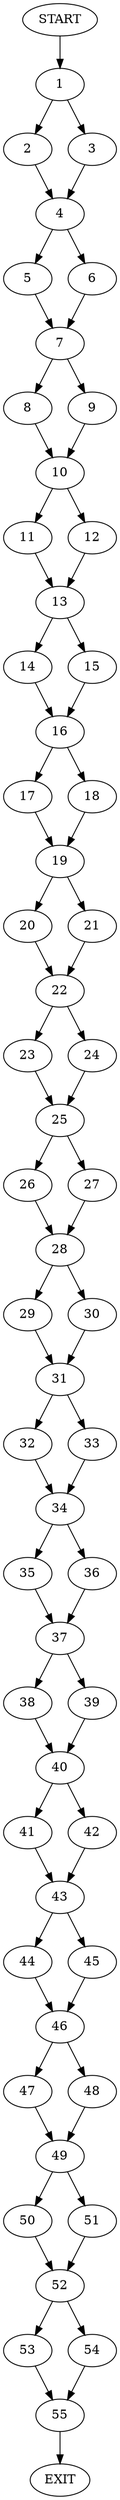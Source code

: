digraph {
0 [label="START"]
56 [label="EXIT"]
0 -> 1
1 -> 2
1 -> 3
3 -> 4
2 -> 4
4 -> 5
4 -> 6
5 -> 7
6 -> 7
7 -> 8
7 -> 9
8 -> 10
9 -> 10
10 -> 11
10 -> 12
11 -> 13
12 -> 13
13 -> 14
13 -> 15
14 -> 16
15 -> 16
16 -> 17
16 -> 18
17 -> 19
18 -> 19
19 -> 20
19 -> 21
21 -> 22
20 -> 22
22 -> 23
22 -> 24
23 -> 25
24 -> 25
25 -> 26
25 -> 27
27 -> 28
26 -> 28
28 -> 29
28 -> 30
30 -> 31
29 -> 31
31 -> 32
31 -> 33
33 -> 34
32 -> 34
34 -> 35
34 -> 36
35 -> 37
36 -> 37
37 -> 38
37 -> 39
39 -> 40
38 -> 40
40 -> 41
40 -> 42
41 -> 43
42 -> 43
43 -> 44
43 -> 45
45 -> 46
44 -> 46
46 -> 47
46 -> 48
48 -> 49
47 -> 49
49 -> 50
49 -> 51
51 -> 52
50 -> 52
52 -> 53
52 -> 54
53 -> 55
54 -> 55
55 -> 56
}
